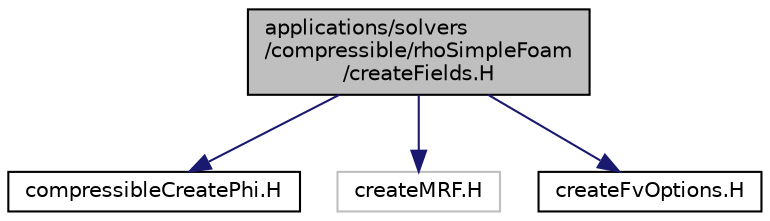 digraph "applications/solvers/compressible/rhoSimpleFoam/createFields.H"
{
  bgcolor="transparent";
  edge [fontname="Helvetica",fontsize="10",labelfontname="Helvetica",labelfontsize="10"];
  node [fontname="Helvetica",fontsize="10",shape=record];
  Node1 [label="applications/solvers\l/compressible/rhoSimpleFoam\l/createFields.H",height=0.2,width=0.4,color="black", fillcolor="grey75", style="filled" fontcolor="black"];
  Node1 -> Node2 [color="midnightblue",fontsize="10",style="solid",fontname="Helvetica"];
  Node2 [label="compressibleCreatePhi.H",height=0.2,width=0.4,color="black",URL="$compressibleCreatePhi_8H.html",tooltip="Creates and initialises the face-flux field phi. "];
  Node1 -> Node3 [color="midnightblue",fontsize="10",style="solid",fontname="Helvetica"];
  Node3 [label="createMRF.H",height=0.2,width=0.4,color="grey75"];
  Node1 -> Node4 [color="midnightblue",fontsize="10",style="solid",fontname="Helvetica"];
  Node4 [label="createFvOptions.H",height=0.2,width=0.4,color="black",URL="$createFvOptions_8H.html"];
}
